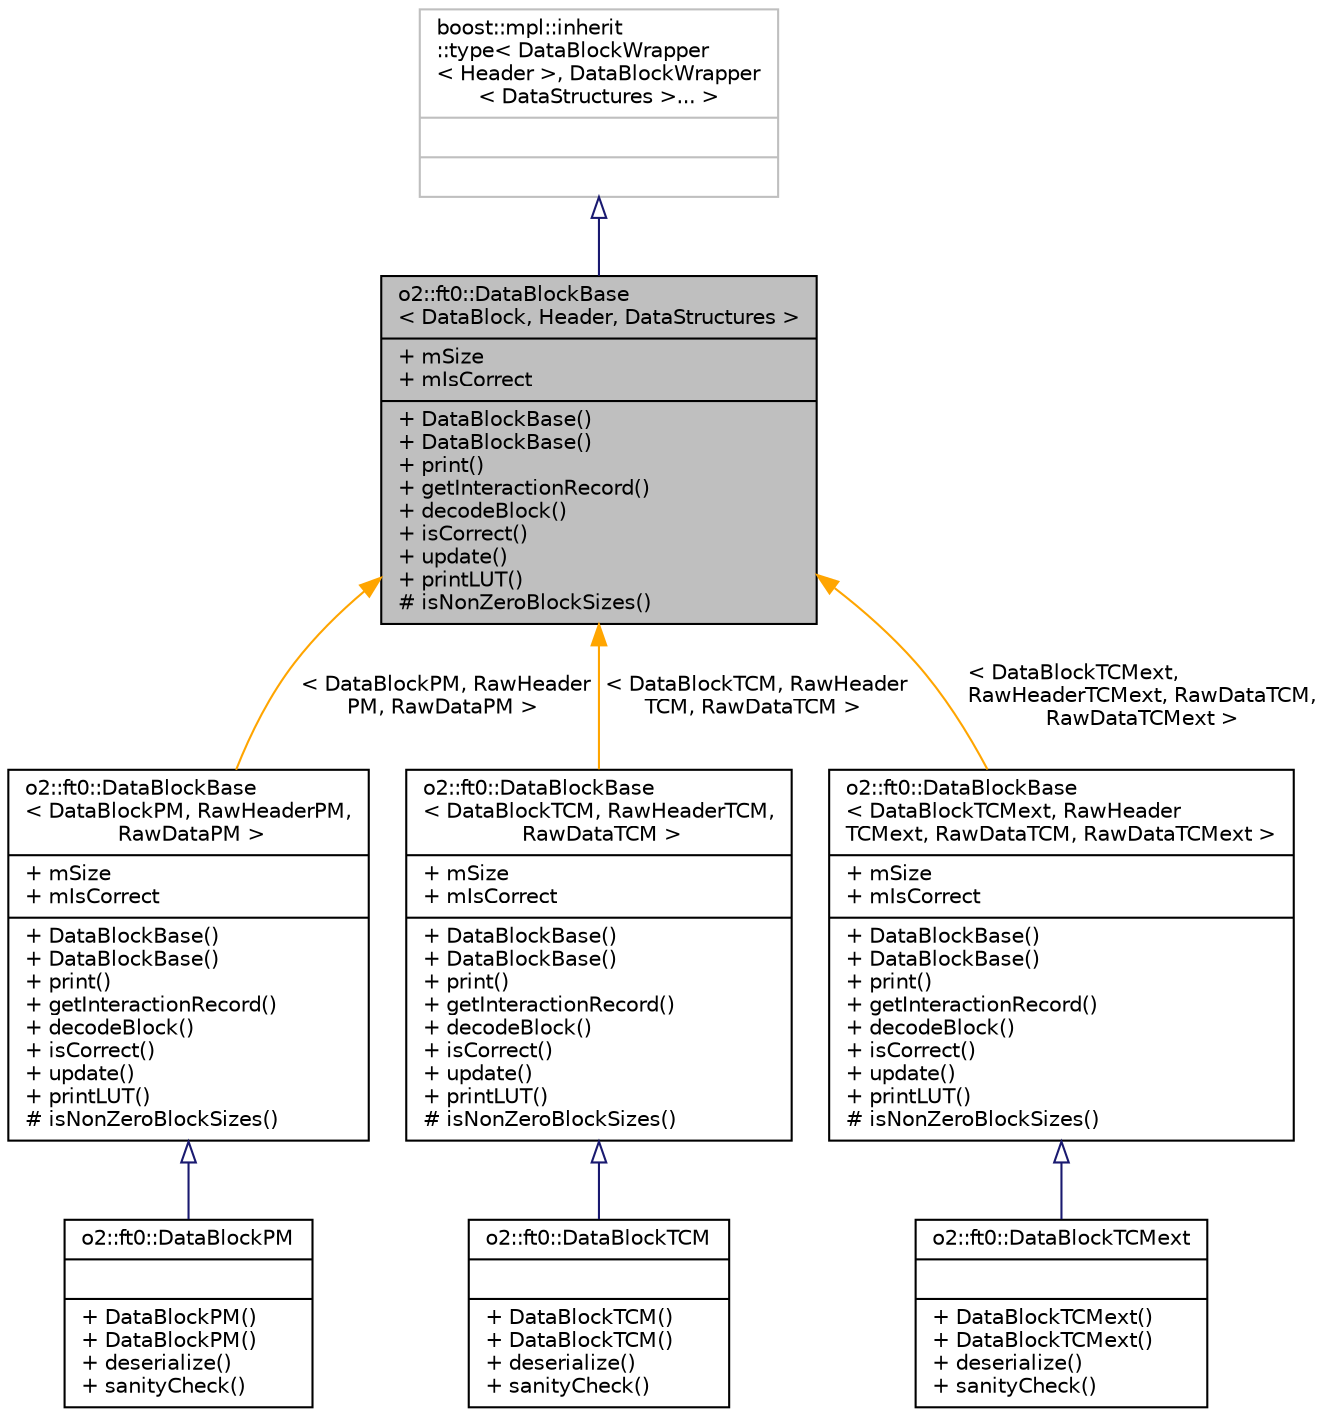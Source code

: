 digraph "o2::ft0::DataBlockBase&lt; DataBlock, Header, DataStructures &gt;"
{
 // INTERACTIVE_SVG=YES
  bgcolor="transparent";
  edge [fontname="Helvetica",fontsize="10",labelfontname="Helvetica",labelfontsize="10"];
  node [fontname="Helvetica",fontsize="10",shape=record];
  Node0 [label="{o2::ft0::DataBlockBase\l\< DataBlock, Header, DataStructures \>\n|+ mSize\l+ mIsCorrect\l|+ DataBlockBase()\l+ DataBlockBase()\l+ print()\l+ getInteractionRecord()\l+ decodeBlock()\l+ isCorrect()\l+ update()\l+ printLUT()\l# isNonZeroBlockSizes()\l}",height=0.2,width=0.4,color="black", fillcolor="grey75", style="filled", fontcolor="black"];
  Node1 -> Node0 [dir="back",color="midnightblue",fontsize="10",style="solid",arrowtail="onormal",fontname="Helvetica"];
  Node1 [label="{boost::mpl::inherit\l::type\< DataBlockWrapper\l\< Header \>, DataBlockWrapper\l\< DataStructures \>... \>\n||}",height=0.2,width=0.4,color="grey75"];
  Node0 -> Node2 [dir="back",color="orange",fontsize="10",style="solid",label=" \< DataBlockPM, RawHeader\lPM, RawDataPM \>" ,fontname="Helvetica"];
  Node2 [label="{o2::ft0::DataBlockBase\l\< DataBlockPM, RawHeaderPM,\l RawDataPM \>\n|+ mSize\l+ mIsCorrect\l|+ DataBlockBase()\l+ DataBlockBase()\l+ print()\l+ getInteractionRecord()\l+ decodeBlock()\l+ isCorrect()\l+ update()\l+ printLUT()\l# isNonZeroBlockSizes()\l}",height=0.2,width=0.4,color="black",URL="$d0/d8a/classo2_1_1ft0_1_1DataBlockBase.html"];
  Node2 -> Node3 [dir="back",color="midnightblue",fontsize="10",style="solid",arrowtail="onormal",fontname="Helvetica"];
  Node3 [label="{o2::ft0::DataBlockPM\n||+ DataBlockPM()\l+ DataBlockPM()\l+ deserialize()\l+ sanityCheck()\l}",height=0.2,width=0.4,color="black",URL="$d7/dde/classo2_1_1ft0_1_1DataBlockPM.html"];
  Node0 -> Node4 [dir="back",color="orange",fontsize="10",style="solid",label=" \< DataBlockTCM, RawHeader\lTCM, RawDataTCM \>" ,fontname="Helvetica"];
  Node4 [label="{o2::ft0::DataBlockBase\l\< DataBlockTCM, RawHeaderTCM,\l RawDataTCM \>\n|+ mSize\l+ mIsCorrect\l|+ DataBlockBase()\l+ DataBlockBase()\l+ print()\l+ getInteractionRecord()\l+ decodeBlock()\l+ isCorrect()\l+ update()\l+ printLUT()\l# isNonZeroBlockSizes()\l}",height=0.2,width=0.4,color="black",URL="$d0/d8a/classo2_1_1ft0_1_1DataBlockBase.html"];
  Node4 -> Node5 [dir="back",color="midnightblue",fontsize="10",style="solid",arrowtail="onormal",fontname="Helvetica"];
  Node5 [label="{o2::ft0::DataBlockTCM\n||+ DataBlockTCM()\l+ DataBlockTCM()\l+ deserialize()\l+ sanityCheck()\l}",height=0.2,width=0.4,color="black",URL="$de/d11/classo2_1_1ft0_1_1DataBlockTCM.html"];
  Node0 -> Node6 [dir="back",color="orange",fontsize="10",style="solid",label=" \< DataBlockTCMext,\l RawHeaderTCMext, RawDataTCM,\l RawDataTCMext \>" ,fontname="Helvetica"];
  Node6 [label="{o2::ft0::DataBlockBase\l\< DataBlockTCMext, RawHeader\lTCMext, RawDataTCM, RawDataTCMext \>\n|+ mSize\l+ mIsCorrect\l|+ DataBlockBase()\l+ DataBlockBase()\l+ print()\l+ getInteractionRecord()\l+ decodeBlock()\l+ isCorrect()\l+ update()\l+ printLUT()\l# isNonZeroBlockSizes()\l}",height=0.2,width=0.4,color="black",URL="$d0/d8a/classo2_1_1ft0_1_1DataBlockBase.html"];
  Node6 -> Node7 [dir="back",color="midnightblue",fontsize="10",style="solid",arrowtail="onormal",fontname="Helvetica"];
  Node7 [label="{o2::ft0::DataBlockTCMext\n||+ DataBlockTCMext()\l+ DataBlockTCMext()\l+ deserialize()\l+ sanityCheck()\l}",height=0.2,width=0.4,color="black",URL="$df/d91/classo2_1_1ft0_1_1DataBlockTCMext.html"];
}
